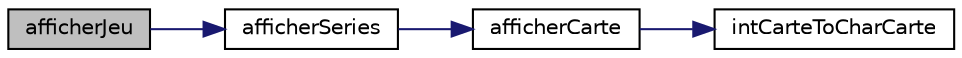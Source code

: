 digraph "afficherJeu"
{
 // INTERACTIVE_SVG=YES
 // LATEX_PDF_SIZE
  edge [fontname="Helvetica",fontsize="10",labelfontname="Helvetica",labelfontsize="10"];
  node [fontname="Helvetica",fontsize="10",shape=record];
  rankdir="LR";
  Node1 [label="afficherJeu",height=0.2,width=0.4,color="black", fillcolor="grey75", style="filled", fontcolor="black",tooltip=": Permet d'afficher tout le Jeu"];
  Node1 -> Node2 [color="midnightblue",fontsize="10",style="solid",fontname="Helvetica"];
  Node2 [label="afficherSeries",height=0.2,width=0.4,color="black", fillcolor="white", style="filled",URL="$nathan_8c.html#aa664cede938545e897f49e9b1a9f06e3",tooltip=" "];
  Node2 -> Node3 [color="midnightblue",fontsize="10",style="solid",fontname="Helvetica"];
  Node3 [label="afficherCarte",height=0.2,width=0.4,color="black", fillcolor="white", style="filled",URL="$adrien_8h.html#a8e1b9e2fe2861f615655db0297bae676",tooltip=": demande à l'utilisateur le niveau des bots"];
  Node3 -> Node4 [color="midnightblue",fontsize="10",style="solid",fontname="Helvetica"];
  Node4 [label="intCarteToCharCarte",height=0.2,width=0.4,color="black", fillcolor="white", style="filled",URL="$etienne_8h.html#aaafffa208510d93f7593d9420bad974e",tooltip=": Permet de renvoyer un char \"  1 \" ou \" 10\" selon le int envoyé"];
}
